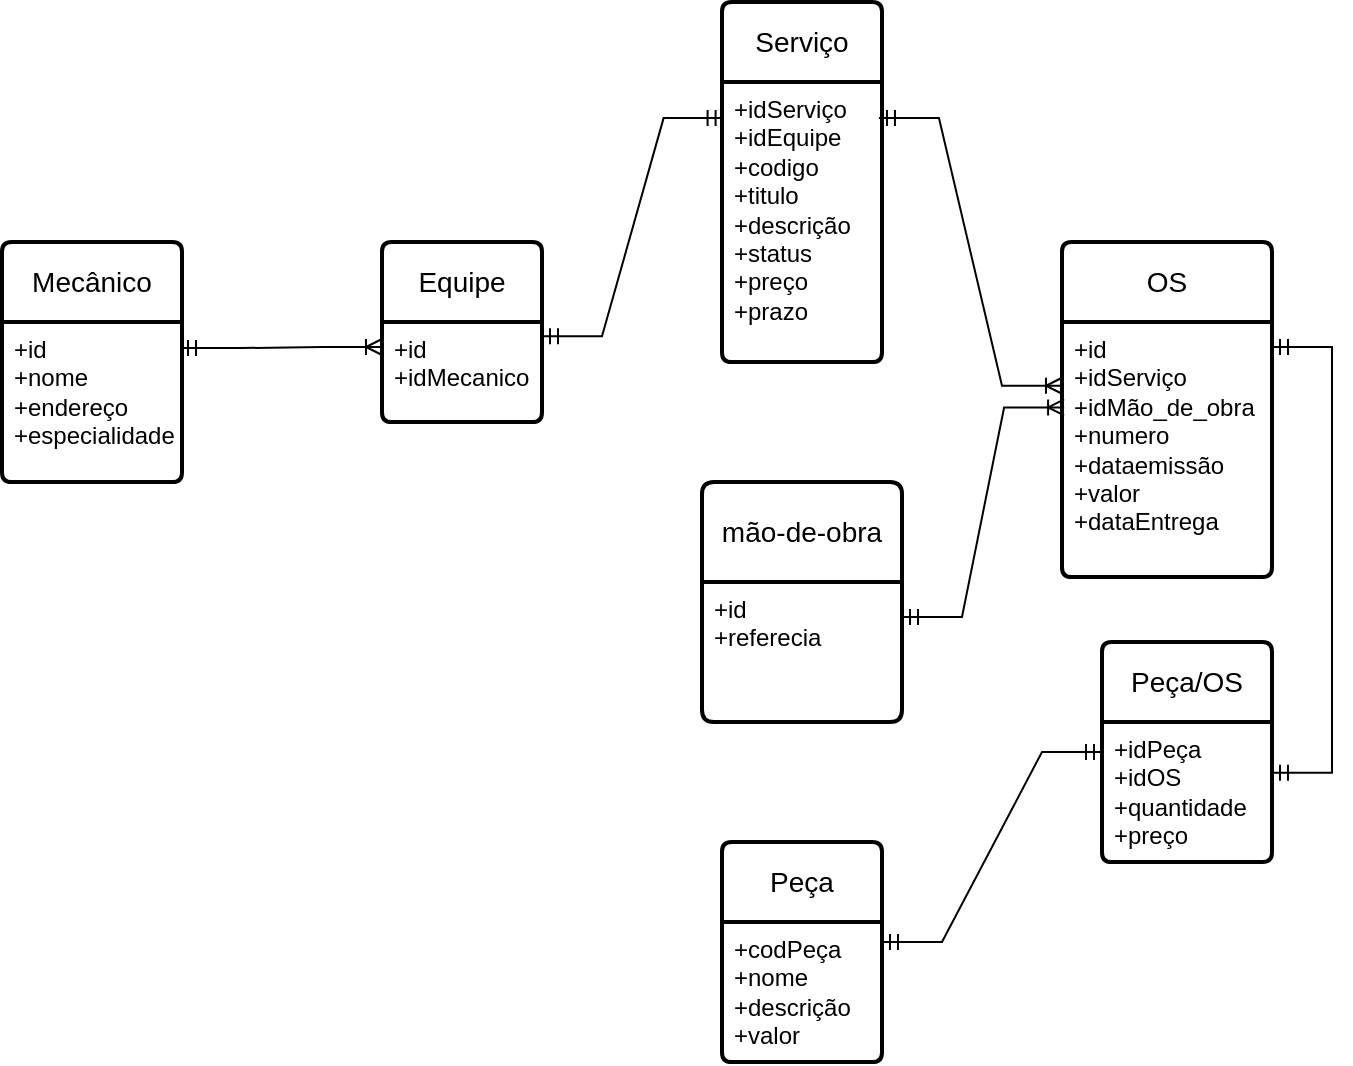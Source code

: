 <mxfile version="25.0.3">
  <diagram name="Página-1" id="2XCvV1tF64SQx37Dy-iP">
    <mxGraphModel dx="1080" dy="453" grid="1" gridSize="10" guides="1" tooltips="1" connect="1" arrows="1" fold="1" page="1" pageScale="1" pageWidth="827" pageHeight="1169" math="0" shadow="0">
      <root>
        <mxCell id="0" />
        <mxCell id="1" parent="0" />
        <mxCell id="y0zvkx7QhdB_J0rH3kEU-16" value="Mecânico" style="swimlane;childLayout=stackLayout;horizontal=1;startSize=40;horizontalStack=0;rounded=1;fontSize=14;fontStyle=0;strokeWidth=2;resizeParent=0;resizeLast=1;shadow=0;dashed=0;align=center;arcSize=4;whiteSpace=wrap;html=1;" vertex="1" parent="1">
          <mxGeometry x="40" y="200" width="90" height="120" as="geometry" />
        </mxCell>
        <mxCell id="y0zvkx7QhdB_J0rH3kEU-17" value="+id&lt;br&gt;+nome&lt;br&gt;&lt;div&gt;+endereço&lt;/div&gt;&lt;div&gt;+especialidade&lt;br&gt;&lt;/div&gt;" style="align=left;strokeColor=none;fillColor=none;spacingLeft=4;fontSize=12;verticalAlign=top;resizable=0;rotatable=0;part=1;html=1;" vertex="1" parent="y0zvkx7QhdB_J0rH3kEU-16">
          <mxGeometry y="40" width="90" height="80" as="geometry" />
        </mxCell>
        <mxCell id="y0zvkx7QhdB_J0rH3kEU-18" value="OS" style="swimlane;childLayout=stackLayout;horizontal=1;startSize=40;horizontalStack=0;rounded=1;fontSize=14;fontStyle=0;strokeWidth=2;resizeParent=0;resizeLast=1;shadow=0;dashed=0;align=center;arcSize=4;whiteSpace=wrap;html=1;" vertex="1" parent="1">
          <mxGeometry x="570" y="200" width="105" height="167.5" as="geometry" />
        </mxCell>
        <mxCell id="y0zvkx7QhdB_J0rH3kEU-19" value="&lt;div&gt;+id&lt;/div&gt;&lt;div&gt;+idServiço&lt;/div&gt;&lt;div&gt;+idMão_de_obra&lt;/div&gt;&lt;div&gt;+numero&lt;/div&gt;+dataemissão&lt;br&gt;&lt;div&gt;+valor&lt;/div&gt;&lt;div&gt;+dataEntrega&lt;/div&gt;" style="align=left;strokeColor=none;fillColor=none;spacingLeft=4;fontSize=12;verticalAlign=top;resizable=0;rotatable=0;part=1;html=1;" vertex="1" parent="y0zvkx7QhdB_J0rH3kEU-18">
          <mxGeometry y="40" width="105" height="127.5" as="geometry" />
        </mxCell>
        <mxCell id="y0zvkx7QhdB_J0rH3kEU-20" value="Serviço" style="swimlane;childLayout=stackLayout;horizontal=1;startSize=40;horizontalStack=0;rounded=1;fontSize=14;fontStyle=0;strokeWidth=2;resizeParent=0;resizeLast=1;shadow=0;dashed=0;align=center;arcSize=4;whiteSpace=wrap;html=1;" vertex="1" parent="1">
          <mxGeometry x="400" y="80" width="80" height="180" as="geometry" />
        </mxCell>
        <mxCell id="y0zvkx7QhdB_J0rH3kEU-21" value="&lt;div&gt;+idServiço&lt;/div&gt;&lt;div&gt;+idEquipe&lt;br&gt;&lt;/div&gt;&lt;div&gt;+codigo&lt;br&gt;+titulo&lt;br&gt;&lt;div&gt;+descrição&lt;/div&gt;&lt;div&gt;+status&lt;/div&gt;&lt;div&gt;+preço&lt;/div&gt;&lt;div&gt;+prazo&lt;br&gt;&lt;/div&gt;&lt;/div&gt;" style="align=left;strokeColor=none;fillColor=none;spacingLeft=4;fontSize=12;verticalAlign=top;resizable=0;rotatable=0;part=1;html=1;" vertex="1" parent="y0zvkx7QhdB_J0rH3kEU-20">
          <mxGeometry y="40" width="80" height="140" as="geometry" />
        </mxCell>
        <mxCell id="y0zvkx7QhdB_J0rH3kEU-22" value="Peça" style="swimlane;childLayout=stackLayout;horizontal=1;startSize=40;horizontalStack=0;rounded=1;fontSize=14;fontStyle=0;strokeWidth=2;resizeParent=0;resizeLast=1;shadow=0;dashed=0;align=center;arcSize=4;whiteSpace=wrap;html=1;" vertex="1" parent="1">
          <mxGeometry x="400" y="500" width="80" height="110" as="geometry" />
        </mxCell>
        <mxCell id="y0zvkx7QhdB_J0rH3kEU-45" value="" style="edgeStyle=entityRelationEdgeStyle;fontSize=12;html=1;endArrow=ERmandOne;startArrow=ERmandOne;rounded=0;entryX=0;entryY=0.5;entryDx=0;entryDy=0;exitX=1;exitY=0.143;exitDx=0;exitDy=0;exitPerimeter=0;" edge="1" parent="y0zvkx7QhdB_J0rH3kEU-22" source="y0zvkx7QhdB_J0rH3kEU-23" target="y0zvkx7QhdB_J0rH3kEU-41">
          <mxGeometry width="100" height="100" relative="1" as="geometry">
            <mxPoint x="-120" y="60" as="sourcePoint" />
            <mxPoint x="-20" y="-40" as="targetPoint" />
            <Array as="points">
              <mxPoint x="-40" />
              <mxPoint x="-60" y="60" />
              <mxPoint x="-90" y="-10" />
              <mxPoint x="140" y="-19" />
              <mxPoint x="-110" />
              <mxPoint x="-30" y="-10" />
              <mxPoint x="-50" y="-10" />
            </Array>
          </mxGeometry>
        </mxCell>
        <mxCell id="y0zvkx7QhdB_J0rH3kEU-23" value="+codPeça&lt;br&gt;+nome&lt;br&gt;&lt;div&gt;+descrição&lt;/div&gt;&lt;div&gt;+valor&lt;br&gt;&lt;/div&gt;" style="align=left;strokeColor=none;fillColor=none;spacingLeft=4;fontSize=12;verticalAlign=top;resizable=0;rotatable=0;part=1;html=1;" vertex="1" parent="y0zvkx7QhdB_J0rH3kEU-22">
          <mxGeometry y="40" width="80" height="70" as="geometry" />
        </mxCell>
        <mxCell id="y0zvkx7QhdB_J0rH3kEU-26" value="Equipe" style="swimlane;childLayout=stackLayout;horizontal=1;startSize=40;horizontalStack=0;rounded=1;fontSize=14;fontStyle=0;strokeWidth=2;resizeParent=0;resizeLast=1;shadow=0;dashed=0;align=center;arcSize=4;whiteSpace=wrap;html=1;" vertex="1" parent="1">
          <mxGeometry x="230" y="200" width="80" height="90" as="geometry" />
        </mxCell>
        <mxCell id="y0zvkx7QhdB_J0rH3kEU-27" value="+id&lt;br&gt;+idMecanico" style="align=left;strokeColor=none;fillColor=none;spacingLeft=4;fontSize=12;verticalAlign=top;resizable=0;rotatable=0;part=1;html=1;" vertex="1" parent="y0zvkx7QhdB_J0rH3kEU-26">
          <mxGeometry y="40" width="80" height="50" as="geometry" />
        </mxCell>
        <mxCell id="y0zvkx7QhdB_J0rH3kEU-28" value="" style="edgeStyle=entityRelationEdgeStyle;fontSize=12;html=1;endArrow=ERoneToMany;startArrow=ERmandOne;rounded=0;entryX=0;entryY=0.25;entryDx=0;entryDy=0;exitX=0.989;exitY=0.163;exitDx=0;exitDy=0;exitPerimeter=0;" edge="1" parent="1" source="y0zvkx7QhdB_J0rH3kEU-17" target="y0zvkx7QhdB_J0rH3kEU-27">
          <mxGeometry width="100" height="100" relative="1" as="geometry">
            <mxPoint x="360" y="390" as="sourcePoint" />
            <mxPoint x="460" y="290" as="targetPoint" />
          </mxGeometry>
        </mxCell>
        <mxCell id="y0zvkx7QhdB_J0rH3kEU-30" value="" style="edgeStyle=entityRelationEdgeStyle;fontSize=12;html=1;endArrow=ERmandOne;startArrow=ERmandOne;rounded=0;entryX=0.01;entryY=0.129;entryDx=0;entryDy=0;entryPerimeter=0;exitX=1;exitY=0.143;exitDx=0;exitDy=0;exitPerimeter=0;" edge="1" parent="1" source="y0zvkx7QhdB_J0rH3kEU-27" target="y0zvkx7QhdB_J0rH3kEU-21">
          <mxGeometry width="100" height="100" relative="1" as="geometry">
            <mxPoint x="360" y="390" as="sourcePoint" />
            <mxPoint x="460" y="290" as="targetPoint" />
          </mxGeometry>
        </mxCell>
        <mxCell id="y0zvkx7QhdB_J0rH3kEU-31" value="mão-de-obra" style="swimlane;childLayout=stackLayout;horizontal=1;startSize=50;horizontalStack=0;rounded=1;fontSize=14;fontStyle=0;strokeWidth=2;resizeParent=0;resizeLast=1;shadow=0;dashed=0;align=center;arcSize=4;whiteSpace=wrap;html=1;" vertex="1" parent="1">
          <mxGeometry x="390" y="320" width="100" height="120" as="geometry" />
        </mxCell>
        <mxCell id="y0zvkx7QhdB_J0rH3kEU-32" value="+id&lt;br&gt;+referecia" style="align=left;strokeColor=none;fillColor=none;spacingLeft=4;fontSize=12;verticalAlign=top;resizable=0;rotatable=0;part=1;html=1;" vertex="1" parent="y0zvkx7QhdB_J0rH3kEU-31">
          <mxGeometry y="50" width="100" height="70" as="geometry" />
        </mxCell>
        <mxCell id="y0zvkx7QhdB_J0rH3kEU-33" value="" style="edgeStyle=entityRelationEdgeStyle;fontSize=12;html=1;endArrow=ERoneToMany;startArrow=ERmandOne;rounded=0;exitX=1;exitY=0.25;exitDx=0;exitDy=0;entryX=0.01;entryY=0.335;entryDx=0;entryDy=0;entryPerimeter=0;" edge="1" parent="1" source="y0zvkx7QhdB_J0rH3kEU-32" target="y0zvkx7QhdB_J0rH3kEU-19">
          <mxGeometry width="100" height="100" relative="1" as="geometry">
            <mxPoint x="360" y="630" as="sourcePoint" />
            <mxPoint x="680" y="276" as="targetPoint" />
          </mxGeometry>
        </mxCell>
        <mxCell id="y0zvkx7QhdB_J0rH3kEU-41" value="Peça/OS" style="swimlane;childLayout=stackLayout;horizontal=1;startSize=40;horizontalStack=0;rounded=1;fontSize=14;fontStyle=0;strokeWidth=2;resizeParent=0;resizeLast=1;shadow=0;dashed=0;align=center;arcSize=4;whiteSpace=wrap;html=1;" vertex="1" parent="1">
          <mxGeometry x="590" y="400" width="85" height="110" as="geometry" />
        </mxCell>
        <mxCell id="y0zvkx7QhdB_J0rH3kEU-42" value="&lt;div&gt;+idPeça&lt;/div&gt;&lt;div&gt;+idOS&lt;br&gt;&lt;/div&gt;+quantidade&lt;br&gt;+preço" style="align=left;strokeColor=none;fillColor=none;spacingLeft=4;fontSize=12;verticalAlign=top;resizable=0;rotatable=0;part=1;html=1;" vertex="1" parent="y0zvkx7QhdB_J0rH3kEU-41">
          <mxGeometry y="40" width="85" height="70" as="geometry" />
        </mxCell>
        <mxCell id="y0zvkx7QhdB_J0rH3kEU-44" value="" style="edgeStyle=entityRelationEdgeStyle;fontSize=12;html=1;endArrow=ERmandOne;startArrow=ERmandOne;rounded=0;entryX=1;entryY=0.363;entryDx=0;entryDy=0;exitX=1;exitY=0.098;exitDx=0;exitDy=0;exitPerimeter=0;entryPerimeter=0;" edge="1" parent="1" source="y0zvkx7QhdB_J0rH3kEU-19" target="y0zvkx7QhdB_J0rH3kEU-42">
          <mxGeometry width="100" height="100" relative="1" as="geometry">
            <mxPoint x="570" y="600" as="sourcePoint" />
            <mxPoint x="670" y="500" as="targetPoint" />
          </mxGeometry>
        </mxCell>
        <mxCell id="y0zvkx7QhdB_J0rH3kEU-40" value="" style="edgeStyle=entityRelationEdgeStyle;fontSize=12;html=1;endArrow=ERoneToMany;startArrow=ERmandOne;rounded=0;entryX=0;entryY=0.25;entryDx=0;entryDy=0;exitX=0.981;exitY=0.129;exitDx=0;exitDy=0;exitPerimeter=0;" edge="1" parent="1" source="y0zvkx7QhdB_J0rH3kEU-21" target="y0zvkx7QhdB_J0rH3kEU-19">
          <mxGeometry width="100" height="100" relative="1" as="geometry">
            <mxPoint x="570" y="294.95" as="sourcePoint" />
            <mxPoint x="758.07" y="319.998" as="targetPoint" />
          </mxGeometry>
        </mxCell>
      </root>
    </mxGraphModel>
  </diagram>
</mxfile>
